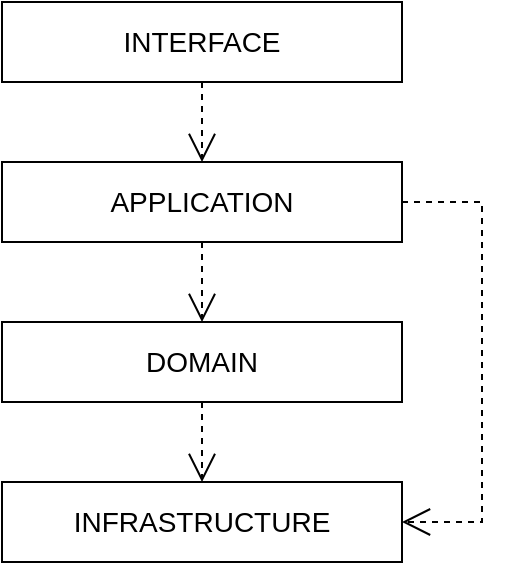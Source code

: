 <mxfile version="14.5.1" type="device"><diagram id="HttVsbPpxFoMb2lnnBe2" name="Page-1"><mxGraphModel dx="1086" dy="806" grid="1" gridSize="10" guides="1" tooltips="1" connect="1" arrows="1" fold="1" page="1" pageScale="1" pageWidth="827" pageHeight="1169" math="0" shadow="0"><root><mxCell id="0"/><mxCell id="1" parent="0"/><mxCell id="JrkFrrHBHreQZLjaTKcQ-1" value="INTERFACE" style="rounded=0;whiteSpace=wrap;html=1;fontStyle=0;fontSize=14;" parent="1" vertex="1"><mxGeometry x="20" y="20" width="200" height="40" as="geometry"/></mxCell><mxCell id="PnYaO_ASXWbRdzYNIBC2-4" style="edgeStyle=orthogonalEdgeStyle;rounded=0;orthogonalLoop=1;jettySize=auto;html=1;entryX=1;entryY=0.5;entryDx=0;entryDy=0;dashed=1;startSize=12;endArrow=open;endFill=0;endSize=12;fontSize=14;exitX=1;exitY=0.5;exitDx=0;exitDy=0;fontStyle=0" edge="1" parent="1" source="JrkFrrHBHreQZLjaTKcQ-2" target="JrkFrrHBHreQZLjaTKcQ-4"><mxGeometry relative="1" as="geometry"><Array as="points"><mxPoint x="260" y="120"/><mxPoint x="260" y="280"/></Array></mxGeometry></mxCell><mxCell id="JrkFrrHBHreQZLjaTKcQ-2" value="APPLICATION" style="rounded=0;whiteSpace=wrap;html=1;fontStyle=0;fontSize=14;" parent="1" vertex="1"><mxGeometry x="20" y="100" width="200" height="40" as="geometry"/></mxCell><mxCell id="JrkFrrHBHreQZLjaTKcQ-3" value="DOMAIN" style="rounded=0;whiteSpace=wrap;html=1;fontStyle=0;fontSize=14;" parent="1" vertex="1"><mxGeometry x="20" y="180" width="200" height="40" as="geometry"/></mxCell><mxCell id="JrkFrrHBHreQZLjaTKcQ-4" value="INFRASTRUCTURE" style="rounded=0;whiteSpace=wrap;html=1;fontStyle=0;fontSize=14;" parent="1" vertex="1"><mxGeometry x="20" y="260" width="200" height="40" as="geometry"/></mxCell><mxCell id="DYOr6vl9aTB-qGhBDH4q-5" value="Use" style="endArrow=open;endSize=12;dashed=1;html=1;fontSize=14;exitX=0.5;exitY=1;exitDx=0;exitDy=0;entryX=0.5;entryY=0;entryDx=0;entryDy=0;noLabel=1;fontColor=none;fontStyle=0" parent="1" source="JrkFrrHBHreQZLjaTKcQ-1" target="JrkFrrHBHreQZLjaTKcQ-2" edge="1"><mxGeometry width="160" relative="1" as="geometry"><mxPoint x="100" y="100" as="sourcePoint"/><mxPoint x="530" y="110" as="targetPoint"/></mxGeometry></mxCell><mxCell id="DYOr6vl9aTB-qGhBDH4q-6" value="Use" style="endArrow=open;endSize=12;dashed=1;html=1;fontSize=14;exitX=0.5;exitY=1;exitDx=0;exitDy=0;entryX=0.5;entryY=0;entryDx=0;entryDy=0;noLabel=1;fontColor=none;fontStyle=0" parent="1" source="JrkFrrHBHreQZLjaTKcQ-2" target="JrkFrrHBHreQZLjaTKcQ-3" edge="1"><mxGeometry width="160" relative="1" as="geometry"><mxPoint x="110" y="70" as="sourcePoint"/><mxPoint x="110" y="130" as="targetPoint"/></mxGeometry></mxCell><mxCell id="DYOr6vl9aTB-qGhBDH4q-7" value="Use" style="endArrow=open;endSize=12;dashed=1;html=1;fontSize=14;exitX=0.5;exitY=1;exitDx=0;exitDy=0;entryX=0.5;entryY=0;entryDx=0;entryDy=0;noLabel=1;fontColor=none;endFill=0;fontStyle=0" parent="1" source="JrkFrrHBHreQZLjaTKcQ-3" target="JrkFrrHBHreQZLjaTKcQ-4" edge="1"><mxGeometry width="160" relative="1" as="geometry"><mxPoint x="110" y="230" as="sourcePoint"/><mxPoint x="110" y="290" as="targetPoint"/></mxGeometry></mxCell></root></mxGraphModel></diagram></mxfile>